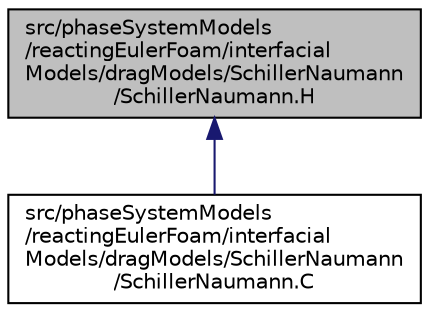 digraph "src/phaseSystemModels/reactingEulerFoam/interfacialModels/dragModels/SchillerNaumann/SchillerNaumann.H"
{
  bgcolor="transparent";
  edge [fontname="Helvetica",fontsize="10",labelfontname="Helvetica",labelfontsize="10"];
  node [fontname="Helvetica",fontsize="10",shape=record];
  Node1 [label="src/phaseSystemModels\l/reactingEulerFoam/interfacial\lModels/dragModels/SchillerNaumann\l/SchillerNaumann.H",height=0.2,width=0.4,color="black", fillcolor="grey75", style="filled" fontcolor="black"];
  Node1 -> Node2 [dir="back",color="midnightblue",fontsize="10",style="solid",fontname="Helvetica"];
  Node2 [label="src/phaseSystemModels\l/reactingEulerFoam/interfacial\lModels/dragModels/SchillerNaumann\l/SchillerNaumann.C",height=0.2,width=0.4,color="black",URL="$src_2phaseSystemModels_2reactingEulerFoam_2interfacialModels_2dragModels_2SchillerNaumann_2SchillerNaumann_8C.html"];
}
